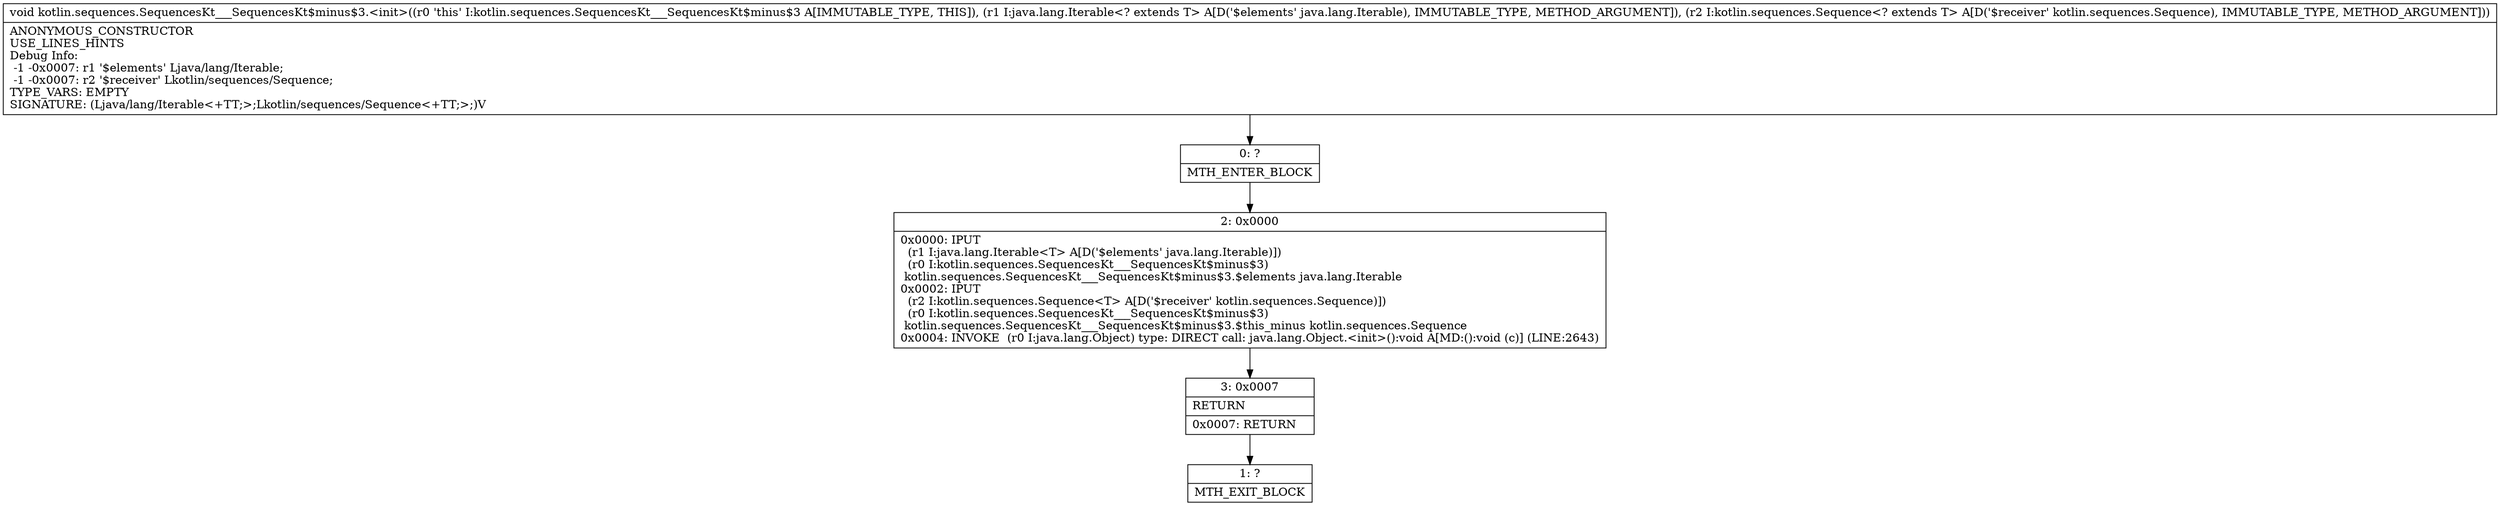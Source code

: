 digraph "CFG forkotlin.sequences.SequencesKt___SequencesKt$minus$3.\<init\>(Ljava\/lang\/Iterable;Lkotlin\/sequences\/Sequence;)V" {
Node_0 [shape=record,label="{0\:\ ?|MTH_ENTER_BLOCK\l}"];
Node_2 [shape=record,label="{2\:\ 0x0000|0x0000: IPUT  \l  (r1 I:java.lang.Iterable\<T\> A[D('$elements' java.lang.Iterable)])\l  (r0 I:kotlin.sequences.SequencesKt___SequencesKt$minus$3)\l kotlin.sequences.SequencesKt___SequencesKt$minus$3.$elements java.lang.Iterable \l0x0002: IPUT  \l  (r2 I:kotlin.sequences.Sequence\<T\> A[D('$receiver' kotlin.sequences.Sequence)])\l  (r0 I:kotlin.sequences.SequencesKt___SequencesKt$minus$3)\l kotlin.sequences.SequencesKt___SequencesKt$minus$3.$this_minus kotlin.sequences.Sequence \l0x0004: INVOKE  (r0 I:java.lang.Object) type: DIRECT call: java.lang.Object.\<init\>():void A[MD:():void (c)] (LINE:2643)\l}"];
Node_3 [shape=record,label="{3\:\ 0x0007|RETURN\l|0x0007: RETURN   \l}"];
Node_1 [shape=record,label="{1\:\ ?|MTH_EXIT_BLOCK\l}"];
MethodNode[shape=record,label="{void kotlin.sequences.SequencesKt___SequencesKt$minus$3.\<init\>((r0 'this' I:kotlin.sequences.SequencesKt___SequencesKt$minus$3 A[IMMUTABLE_TYPE, THIS]), (r1 I:java.lang.Iterable\<? extends T\> A[D('$elements' java.lang.Iterable), IMMUTABLE_TYPE, METHOD_ARGUMENT]), (r2 I:kotlin.sequences.Sequence\<? extends T\> A[D('$receiver' kotlin.sequences.Sequence), IMMUTABLE_TYPE, METHOD_ARGUMENT]))  | ANONYMOUS_CONSTRUCTOR\lUSE_LINES_HINTS\lDebug Info:\l  \-1 \-0x0007: r1 '$elements' Ljava\/lang\/Iterable;\l  \-1 \-0x0007: r2 '$receiver' Lkotlin\/sequences\/Sequence;\lTYPE_VARS: EMPTY\lSIGNATURE: (Ljava\/lang\/Iterable\<+TT;\>;Lkotlin\/sequences\/Sequence\<+TT;\>;)V\l}"];
MethodNode -> Node_0;Node_0 -> Node_2;
Node_2 -> Node_3;
Node_3 -> Node_1;
}

